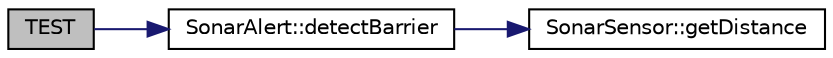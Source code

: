 digraph "TEST"
{
  edge [fontname="Helvetica",fontsize="10",labelfontname="Helvetica",labelfontsize="10"];
  node [fontname="Helvetica",fontsize="10",shape=record];
  rankdir="LR";
  Node3 [label="TEST",height=0.2,width=0.4,color="black", fillcolor="grey75", style="filled", fontcolor="black"];
  Node3 -> Node4 [color="midnightblue",fontsize="10",style="solid",fontname="Helvetica"];
  Node4 [label="SonarAlert::detectBarrier",height=0.2,width=0.4,color="black", fillcolor="white", style="filled",URL="$d7/d26/class_sonar_alert.html#aec8f12a4a46f97e9dbd62ee91102d66c"];
  Node4 -> Node5 [color="midnightblue",fontsize="10",style="solid",fontname="Helvetica"];
  Node5 [label="SonarSensor::getDistance",height=0.2,width=0.4,color="black", fillcolor="white", style="filled",URL="$d4/d11/class_sonar_sensor.html#ab5d39703f4424f7cdd872d9d1d5fc186"];
}
